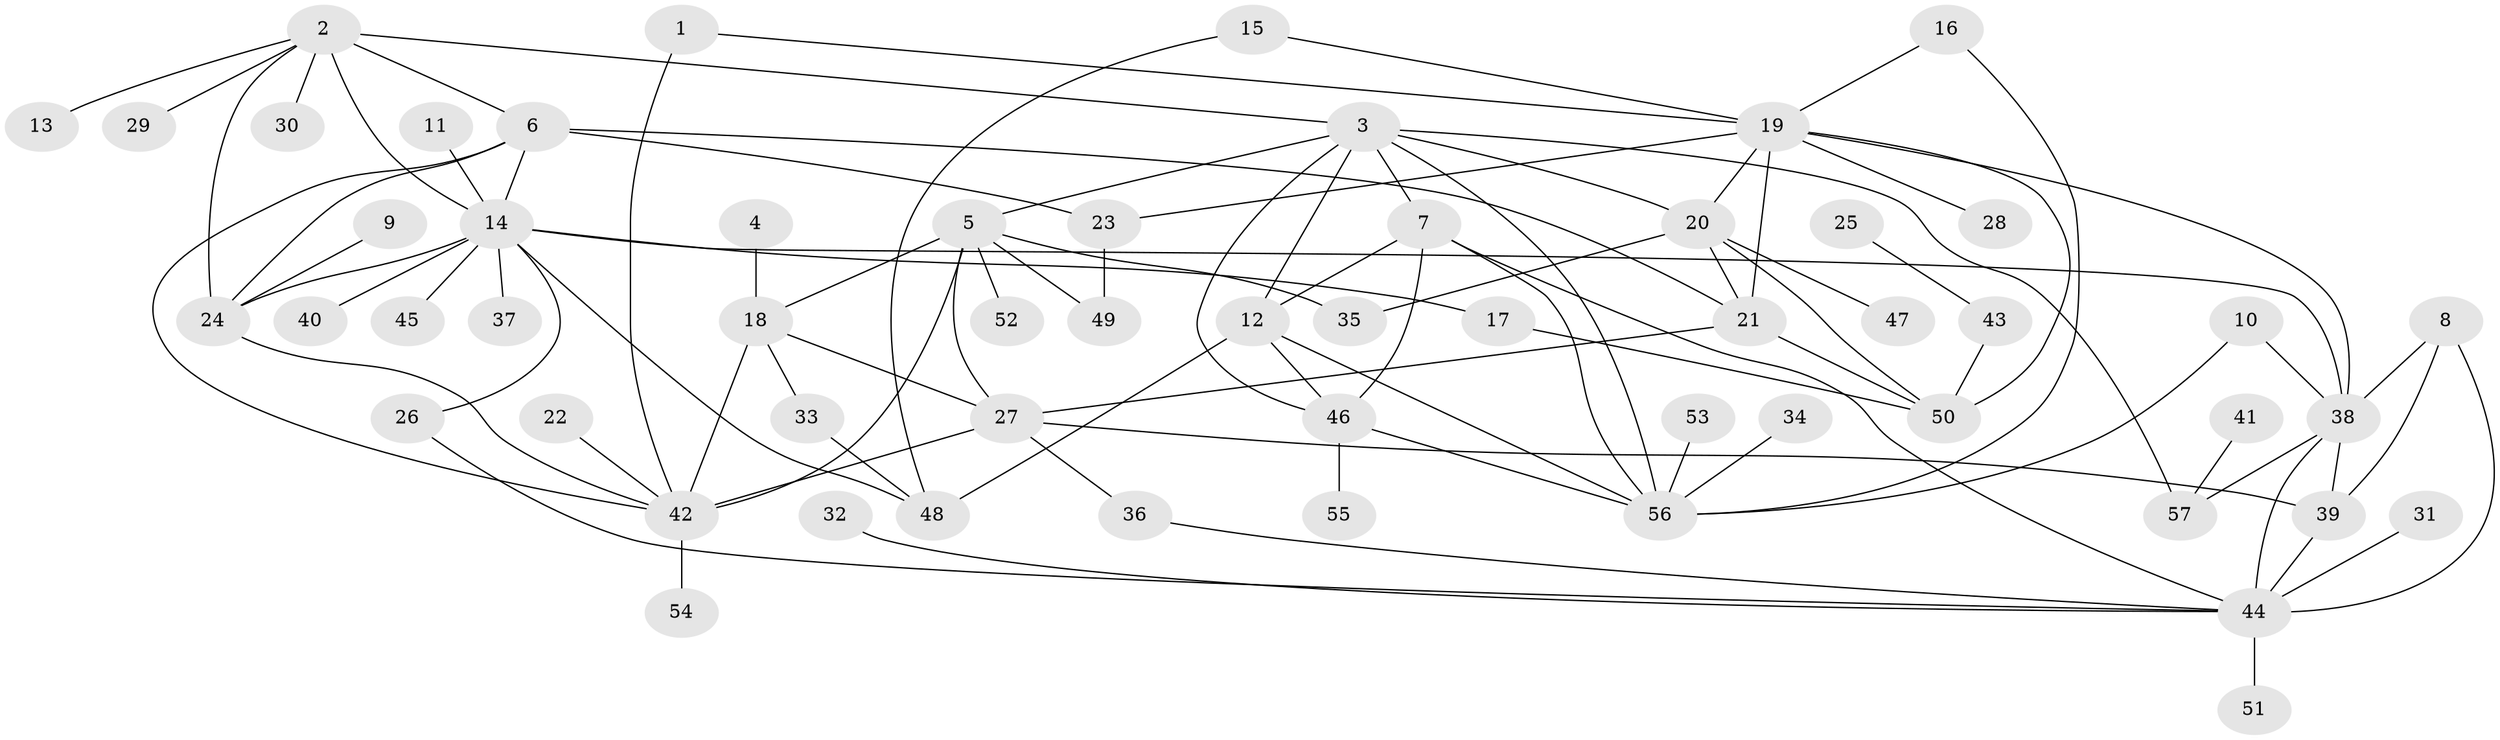 // original degree distribution, {8: 0.05309734513274336, 5: 0.05309734513274336, 14: 0.008849557522123894, 11: 0.008849557522123894, 6: 0.035398230088495575, 10: 0.017699115044247787, 12: 0.017699115044247787, 7: 0.02654867256637168, 9: 0.017699115044247787, 1: 0.5486725663716814, 2: 0.18584070796460178, 4: 0.008849557522123894, 3: 0.017699115044247787}
// Generated by graph-tools (version 1.1) at 2025/02/03/09/25 03:02:35]
// undirected, 57 vertices, 94 edges
graph export_dot {
graph [start="1"]
  node [color=gray90,style=filled];
  1;
  2;
  3;
  4;
  5;
  6;
  7;
  8;
  9;
  10;
  11;
  12;
  13;
  14;
  15;
  16;
  17;
  18;
  19;
  20;
  21;
  22;
  23;
  24;
  25;
  26;
  27;
  28;
  29;
  30;
  31;
  32;
  33;
  34;
  35;
  36;
  37;
  38;
  39;
  40;
  41;
  42;
  43;
  44;
  45;
  46;
  47;
  48;
  49;
  50;
  51;
  52;
  53;
  54;
  55;
  56;
  57;
  1 -- 19 [weight=1.0];
  1 -- 42 [weight=1.0];
  2 -- 3 [weight=1.0];
  2 -- 6 [weight=2.0];
  2 -- 13 [weight=1.0];
  2 -- 14 [weight=2.0];
  2 -- 24 [weight=2.0];
  2 -- 29 [weight=1.0];
  2 -- 30 [weight=1.0];
  3 -- 5 [weight=1.0];
  3 -- 7 [weight=1.0];
  3 -- 12 [weight=1.0];
  3 -- 20 [weight=1.0];
  3 -- 46 [weight=1.0];
  3 -- 56 [weight=1.0];
  3 -- 57 [weight=1.0];
  4 -- 18 [weight=1.0];
  5 -- 18 [weight=2.0];
  5 -- 27 [weight=1.0];
  5 -- 35 [weight=1.0];
  5 -- 42 [weight=1.0];
  5 -- 49 [weight=1.0];
  5 -- 52 [weight=1.0];
  6 -- 14 [weight=1.0];
  6 -- 21 [weight=1.0];
  6 -- 23 [weight=1.0];
  6 -- 24 [weight=1.0];
  6 -- 42 [weight=1.0];
  7 -- 12 [weight=1.0];
  7 -- 44 [weight=1.0];
  7 -- 46 [weight=1.0];
  7 -- 56 [weight=1.0];
  8 -- 38 [weight=2.0];
  8 -- 39 [weight=1.0];
  8 -- 44 [weight=1.0];
  9 -- 24 [weight=1.0];
  10 -- 38 [weight=1.0];
  10 -- 56 [weight=1.0];
  11 -- 14 [weight=1.0];
  12 -- 46 [weight=1.0];
  12 -- 48 [weight=1.0];
  12 -- 56 [weight=1.0];
  14 -- 17 [weight=1.0];
  14 -- 24 [weight=1.0];
  14 -- 26 [weight=1.0];
  14 -- 37 [weight=1.0];
  14 -- 38 [weight=1.0];
  14 -- 40 [weight=1.0];
  14 -- 45 [weight=1.0];
  14 -- 48 [weight=1.0];
  15 -- 19 [weight=1.0];
  15 -- 48 [weight=1.0];
  16 -- 19 [weight=1.0];
  16 -- 56 [weight=1.0];
  17 -- 50 [weight=1.0];
  18 -- 27 [weight=2.0];
  18 -- 33 [weight=1.0];
  18 -- 42 [weight=2.0];
  19 -- 20 [weight=1.0];
  19 -- 21 [weight=2.0];
  19 -- 23 [weight=1.0];
  19 -- 28 [weight=1.0];
  19 -- 38 [weight=1.0];
  19 -- 50 [weight=1.0];
  20 -- 21 [weight=2.0];
  20 -- 35 [weight=1.0];
  20 -- 47 [weight=1.0];
  20 -- 50 [weight=1.0];
  21 -- 27 [weight=1.0];
  21 -- 50 [weight=2.0];
  22 -- 42 [weight=1.0];
  23 -- 49 [weight=1.0];
  24 -- 42 [weight=1.0];
  25 -- 43 [weight=1.0];
  26 -- 44 [weight=1.0];
  27 -- 36 [weight=1.0];
  27 -- 39 [weight=1.0];
  27 -- 42 [weight=1.0];
  31 -- 44 [weight=1.0];
  32 -- 44 [weight=1.0];
  33 -- 48 [weight=1.0];
  34 -- 56 [weight=1.0];
  36 -- 44 [weight=1.0];
  38 -- 39 [weight=2.0];
  38 -- 44 [weight=2.0];
  38 -- 57 [weight=1.0];
  39 -- 44 [weight=1.0];
  41 -- 57 [weight=1.0];
  42 -- 54 [weight=1.0];
  43 -- 50 [weight=1.0];
  44 -- 51 [weight=1.0];
  46 -- 55 [weight=1.0];
  46 -- 56 [weight=1.0];
  53 -- 56 [weight=1.0];
}
